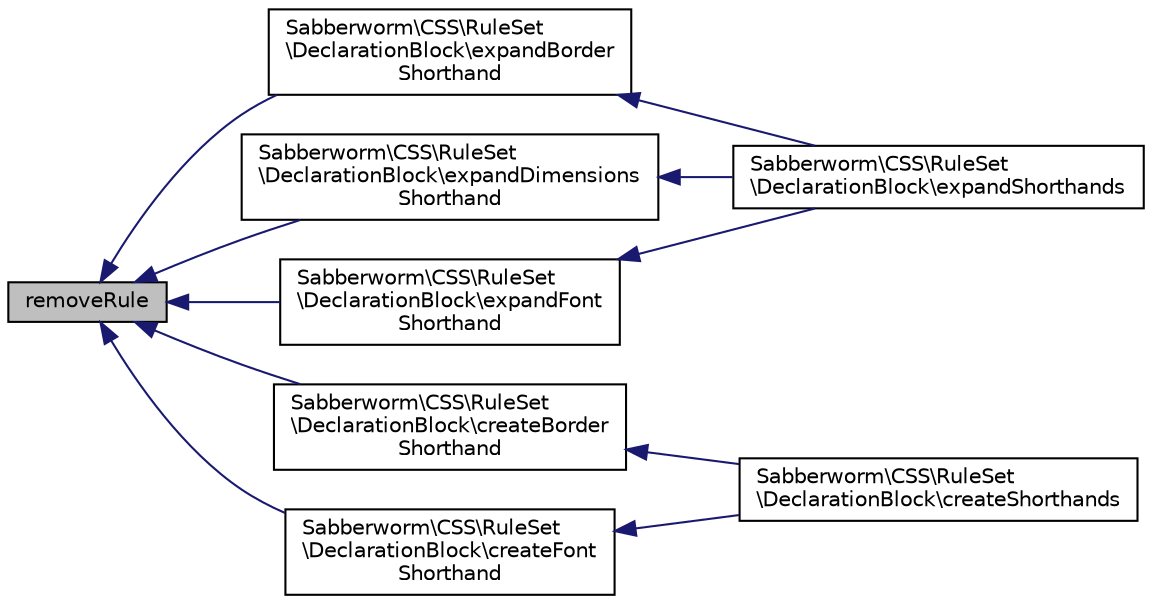 digraph "removeRule"
{
 // INTERACTIVE_SVG=YES
  edge [fontname="Helvetica",fontsize="10",labelfontname="Helvetica",labelfontsize="10"];
  node [fontname="Helvetica",fontsize="10",shape=record];
  rankdir="LR";
  Node1 [label="removeRule",height=0.2,width=0.4,color="black", fillcolor="grey75", style="filled", fontcolor="black"];
  Node1 -> Node2 [dir="back",color="midnightblue",fontsize="10",style="solid",fontname="Helvetica"];
  Node2 [label="Sabberworm\\CSS\\RuleSet\l\\DeclarationBlock\\expandBorder\lShorthand",height=0.2,width=0.4,color="black", fillcolor="white", style="filled",URL="$class_sabberworm_1_1_c_s_s_1_1_rule_set_1_1_declaration_block.html#a9dd0036775357fd3c53cafaa10f45b55",tooltip="Split shorthand border declarations (e.g. "];
  Node2 -> Node3 [dir="back",color="midnightblue",fontsize="10",style="solid",fontname="Helvetica"];
  Node3 [label="Sabberworm\\CSS\\RuleSet\l\\DeclarationBlock\\expandShorthands",height=0.2,width=0.4,color="black", fillcolor="white", style="filled",URL="$class_sabberworm_1_1_c_s_s_1_1_rule_set_1_1_declaration_block.html#af0432da015f2bfee3dd9d81d39d8b4e6",tooltip="Split shorthand declarations (e.g. "];
  Node1 -> Node4 [dir="back",color="midnightblue",fontsize="10",style="solid",fontname="Helvetica"];
  Node4 [label="Sabberworm\\CSS\\RuleSet\l\\DeclarationBlock\\expandDimensions\lShorthand",height=0.2,width=0.4,color="black", fillcolor="white", style="filled",URL="$class_sabberworm_1_1_c_s_s_1_1_rule_set_1_1_declaration_block.html#a9ecde3bc4b8030c61ee2fc2a151728d7",tooltip="Split shorthand dimensional declarations (e.g. "];
  Node4 -> Node3 [dir="back",color="midnightblue",fontsize="10",style="solid",fontname="Helvetica"];
  Node1 -> Node5 [dir="back",color="midnightblue",fontsize="10",style="solid",fontname="Helvetica"];
  Node5 [label="Sabberworm\\CSS\\RuleSet\l\\DeclarationBlock\\expandFont\lShorthand",height=0.2,width=0.4,color="black", fillcolor="white", style="filled",URL="$class_sabberworm_1_1_c_s_s_1_1_rule_set_1_1_declaration_block.html#ac04ad57b57030456e7e2b9e456a7dc42",tooltip="Convert shorthand font declarations (e.g. "];
  Node5 -> Node3 [dir="back",color="midnightblue",fontsize="10",style="solid",fontname="Helvetica"];
  Node1 -> Node6 [dir="back",color="midnightblue",fontsize="10",style="solid",fontname="Helvetica"];
  Node6 [label="Sabberworm\\CSS\\RuleSet\l\\DeclarationBlock\\createBorder\lShorthand",height=0.2,width=0.4,color="black", fillcolor="white", style="filled",URL="$class_sabberworm_1_1_c_s_s_1_1_rule_set_1_1_declaration_block.html#a4e9f90d5de60211f6bef2a1152a32e7d",tooltip="Combine border-color, border-style and border-width into border Should be run after create_dimensions..."];
  Node6 -> Node7 [dir="back",color="midnightblue",fontsize="10",style="solid",fontname="Helvetica"];
  Node7 [label="Sabberworm\\CSS\\RuleSet\l\\DeclarationBlock\\createShorthands",height=0.2,width=0.4,color="black", fillcolor="white", style="filled",URL="$class_sabberworm_1_1_c_s_s_1_1_rule_set_1_1_declaration_block.html#a02455b5dac22d0760454fc03c0880feb",tooltip="Create shorthand declarations (e.g. "];
  Node1 -> Node8 [dir="back",color="midnightblue",fontsize="10",style="solid",fontname="Helvetica"];
  Node8 [label="Sabberworm\\CSS\\RuleSet\l\\DeclarationBlock\\createFont\lShorthand",height=0.2,width=0.4,color="black", fillcolor="white", style="filled",URL="$class_sabberworm_1_1_c_s_s_1_1_rule_set_1_1_declaration_block.html#a9957285c5dd0d6372e958d4b35f9ffcf",tooltip="Looks for long format CSS font properties (e.g. "];
  Node8 -> Node7 [dir="back",color="midnightblue",fontsize="10",style="solid",fontname="Helvetica"];
}
